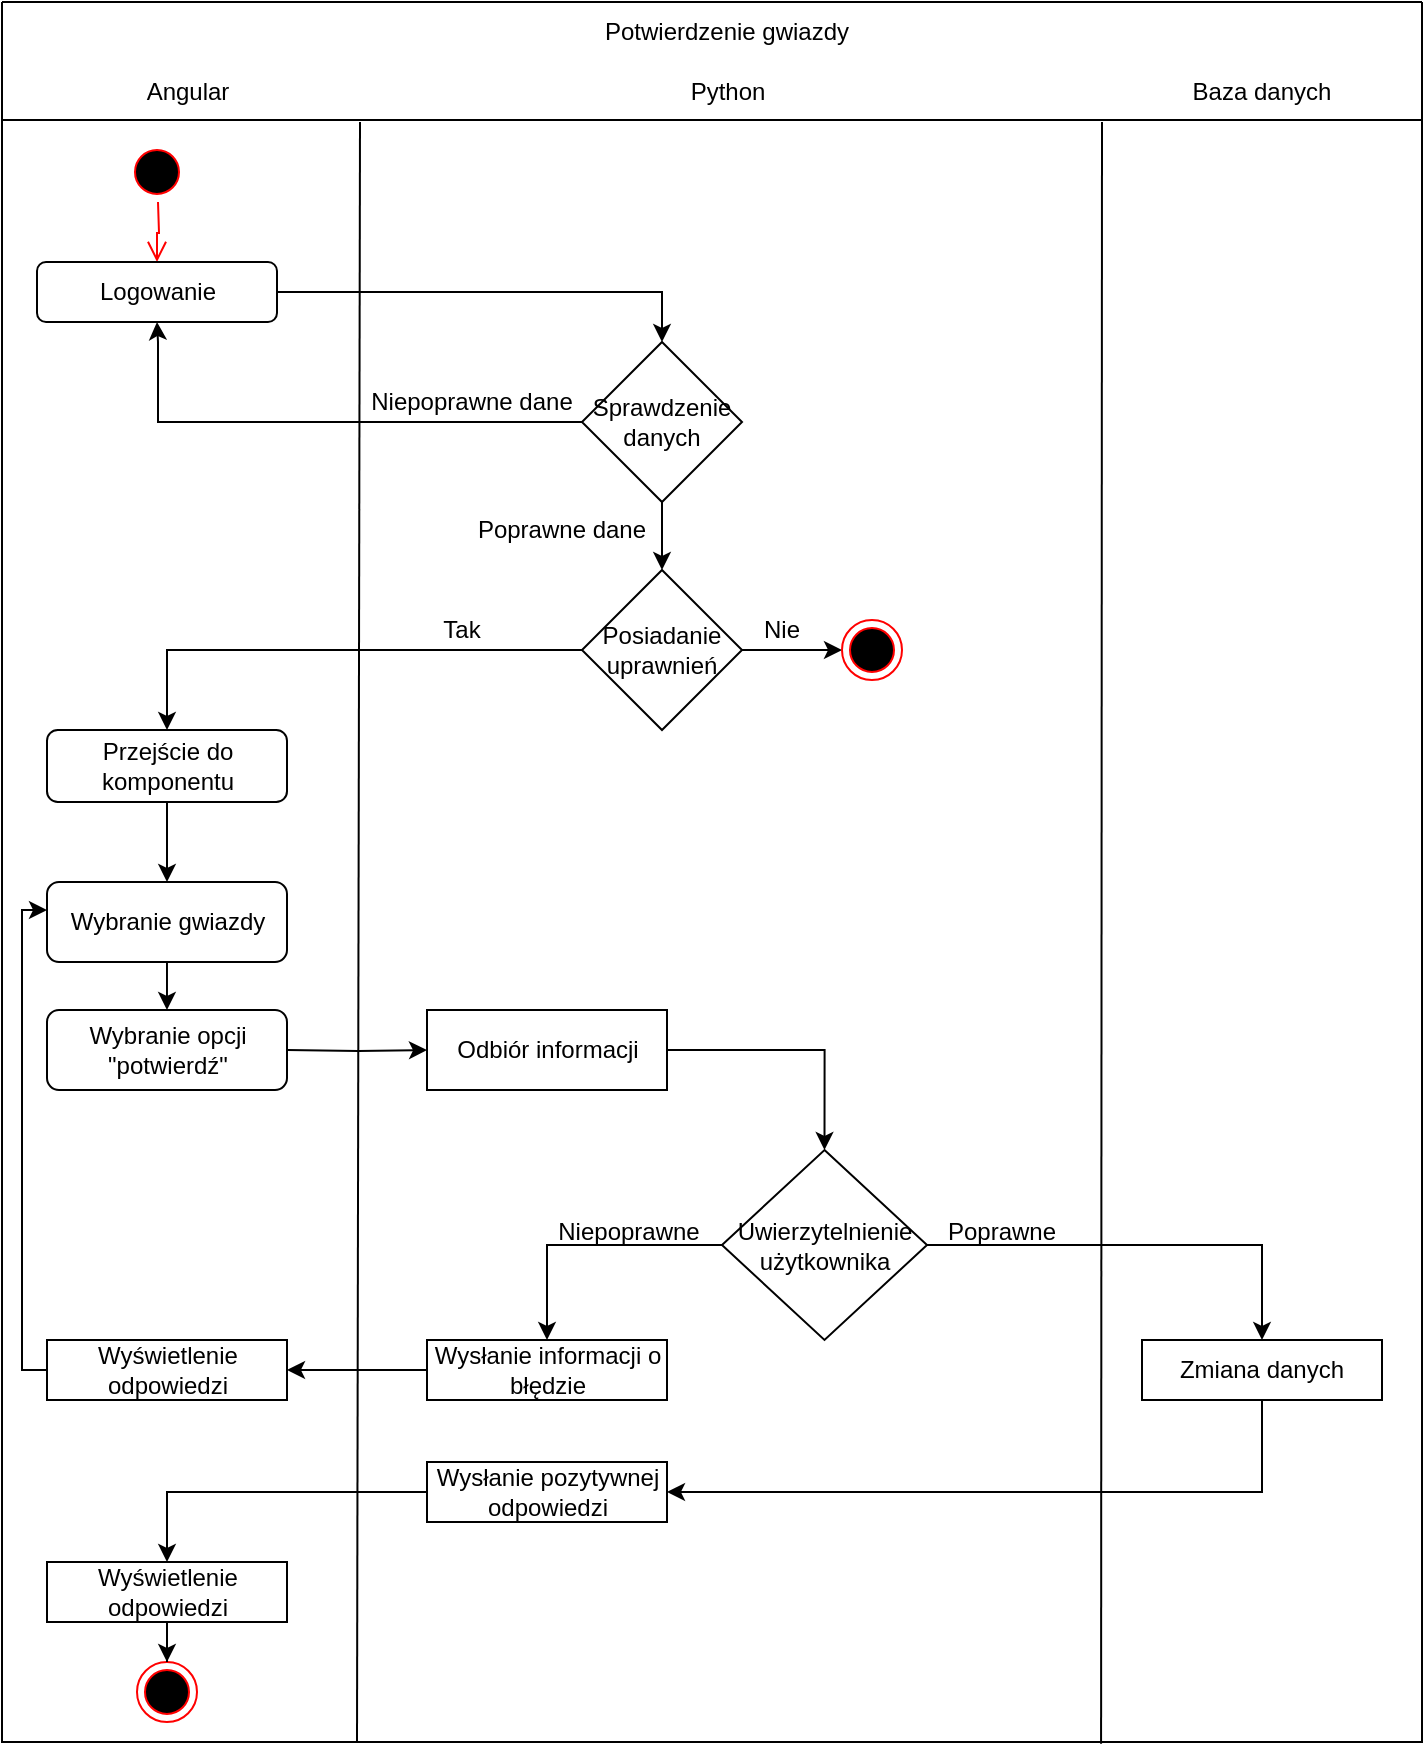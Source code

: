 <mxfile version="15.9.4" type="device"><diagram id="rGkoMExnLRpAWDEv1noq" name="Page-1"><mxGraphModel dx="952" dy="527" grid="1" gridSize="10" guides="1" tooltips="1" connect="1" arrows="1" fold="1" page="1" pageScale="1" pageWidth="827" pageHeight="1169" math="0" shadow="0"><root><mxCell id="0"/><mxCell id="1" parent="0"/><mxCell id="tSsLyJ9cT9BhUdQxHgQa-1" value="" style="swimlane;startSize=0;" parent="1" vertex="1"><mxGeometry x="90" y="20" width="710" height="870" as="geometry"/></mxCell><mxCell id="tSsLyJ9cT9BhUdQxHgQa-2" value="Angular" style="text;html=1;strokeColor=none;fillColor=none;align=center;verticalAlign=middle;whiteSpace=wrap;rounded=0;" parent="tSsLyJ9cT9BhUdQxHgQa-1" vertex="1"><mxGeometry x="62.5" y="30" width="60" height="30" as="geometry"/></mxCell><mxCell id="tSsLyJ9cT9BhUdQxHgQa-3" value="Baza danych" style="text;html=1;strokeColor=none;fillColor=none;align=center;verticalAlign=middle;whiteSpace=wrap;rounded=0;" parent="tSsLyJ9cT9BhUdQxHgQa-1" vertex="1"><mxGeometry x="590" y="30" width="80" height="30" as="geometry"/></mxCell><mxCell id="tSsLyJ9cT9BhUdQxHgQa-4" value="Potwierdzenie gwiazdy" style="text;html=1;strokeColor=none;fillColor=none;align=center;verticalAlign=middle;whiteSpace=wrap;rounded=0;" parent="tSsLyJ9cT9BhUdQxHgQa-1" vertex="1"><mxGeometry x="280" width="165" height="30" as="geometry"/></mxCell><mxCell id="tSsLyJ9cT9BhUdQxHgQa-5" value="Python" style="text;html=1;strokeColor=none;fillColor=none;align=center;verticalAlign=middle;whiteSpace=wrap;rounded=0;" parent="tSsLyJ9cT9BhUdQxHgQa-1" vertex="1"><mxGeometry x="332.5" y="30" width="60" height="30" as="geometry"/></mxCell><mxCell id="tSsLyJ9cT9BhUdQxHgQa-6" value="" style="endArrow=none;html=1;rounded=0;exitX=0.774;exitY=1.001;exitDx=0;exitDy=0;exitPerimeter=0;" parent="tSsLyJ9cT9BhUdQxHgQa-1" source="tSsLyJ9cT9BhUdQxHgQa-1" edge="1"><mxGeometry width="50" height="50" relative="1" as="geometry"><mxPoint x="550" y="460" as="sourcePoint"/><mxPoint x="550" y="60" as="targetPoint"/></mxGeometry></mxCell><mxCell id="tSsLyJ9cT9BhUdQxHgQa-7" value="" style="endArrow=none;html=1;rounded=0;exitX=0.25;exitY=1;exitDx=0;exitDy=0;" parent="tSsLyJ9cT9BhUdQxHgQa-1" source="tSsLyJ9cT9BhUdQxHgQa-1" edge="1"><mxGeometry width="50" height="50" relative="1" as="geometry"><mxPoint x="179.31" y="460" as="sourcePoint"/><mxPoint x="179" y="60" as="targetPoint"/></mxGeometry></mxCell><mxCell id="tSsLyJ9cT9BhUdQxHgQa-8" value="" style="ellipse;html=1;shape=startState;fillColor=#000000;strokeColor=#ff0000;" parent="tSsLyJ9cT9BhUdQxHgQa-1" vertex="1"><mxGeometry x="62.5" y="70" width="30" height="30" as="geometry"/></mxCell><mxCell id="tSsLyJ9cT9BhUdQxHgQa-11" style="edgeStyle=orthogonalEdgeStyle;rounded=0;orthogonalLoop=1;jettySize=auto;html=1;entryX=0.5;entryY=1;entryDx=0;entryDy=0;" parent="tSsLyJ9cT9BhUdQxHgQa-1" source="tSsLyJ9cT9BhUdQxHgQa-13" target="AQEmNwZFc87ZvIWdKT6O-1" edge="1"><mxGeometry relative="1" as="geometry"><mxPoint x="77.5" y="170.0" as="targetPoint"/><Array as="points"><mxPoint x="78" y="210"/><mxPoint x="78" y="170"/></Array></mxGeometry></mxCell><mxCell id="tSsLyJ9cT9BhUdQxHgQa-12" style="edgeStyle=orthogonalEdgeStyle;rounded=0;orthogonalLoop=1;jettySize=auto;html=1;entryX=0.5;entryY=0;entryDx=0;entryDy=0;" parent="tSsLyJ9cT9BhUdQxHgQa-1" source="tSsLyJ9cT9BhUdQxHgQa-13" target="tSsLyJ9cT9BhUdQxHgQa-23" edge="1"><mxGeometry relative="1" as="geometry"/></mxCell><mxCell id="tSsLyJ9cT9BhUdQxHgQa-13" value="Sprawdzenie danych" style="rhombus;whiteSpace=wrap;html=1;" parent="tSsLyJ9cT9BhUdQxHgQa-1" vertex="1"><mxGeometry x="290" y="170" width="80" height="80" as="geometry"/></mxCell><mxCell id="tSsLyJ9cT9BhUdQxHgQa-14" style="edgeStyle=orthogonalEdgeStyle;rounded=0;orthogonalLoop=1;jettySize=auto;html=1;entryX=0.5;entryY=0;entryDx=0;entryDy=0;exitX=0.5;exitY=1;exitDx=0;exitDy=0;" parent="tSsLyJ9cT9BhUdQxHgQa-1" source="AQEmNwZFc87ZvIWdKT6O-3" target="AQEmNwZFc87ZvIWdKT6O-6" edge="1"><mxGeometry relative="1" as="geometry"><mxPoint x="82.483" y="404.0" as="sourcePoint"/><mxPoint x="82.5" y="434.0" as="targetPoint"/></mxGeometry></mxCell><mxCell id="tSsLyJ9cT9BhUdQxHgQa-16" value="Poprawne dane" style="text;html=1;strokeColor=none;fillColor=none;align=center;verticalAlign=middle;whiteSpace=wrap;rounded=0;" parent="tSsLyJ9cT9BhUdQxHgQa-1" vertex="1"><mxGeometry x="230" y="254" width="100" height="20" as="geometry"/></mxCell><mxCell id="tSsLyJ9cT9BhUdQxHgQa-17" value="" style="edgeStyle=orthogonalEdgeStyle;rounded=0;orthogonalLoop=1;jettySize=auto;html=1;" parent="tSsLyJ9cT9BhUdQxHgQa-1" edge="1"><mxGeometry relative="1" as="geometry"><mxPoint x="82.483" y="474.0" as="sourcePoint"/><mxPoint x="82.483" y="504" as="targetPoint"/></mxGeometry></mxCell><mxCell id="tSsLyJ9cT9BhUdQxHgQa-19" style="edgeStyle=orthogonalEdgeStyle;rounded=0;orthogonalLoop=1;jettySize=auto;html=1;" parent="tSsLyJ9cT9BhUdQxHgQa-1" target="tSsLyJ9cT9BhUdQxHgQa-29" edge="1"><mxGeometry relative="1" as="geometry"><mxPoint x="142.5" y="524" as="sourcePoint"/></mxGeometry></mxCell><mxCell id="tSsLyJ9cT9BhUdQxHgQa-21" style="edgeStyle=orthogonalEdgeStyle;rounded=0;orthogonalLoop=1;jettySize=auto;html=1;" parent="tSsLyJ9cT9BhUdQxHgQa-1" source="tSsLyJ9cT9BhUdQxHgQa-23" target="tSsLyJ9cT9BhUdQxHgQa-25" edge="1"><mxGeometry relative="1" as="geometry"/></mxCell><mxCell id="AQEmNwZFc87ZvIWdKT6O-5" style="edgeStyle=orthogonalEdgeStyle;rounded=0;orthogonalLoop=1;jettySize=auto;html=1;entryX=0.5;entryY=0;entryDx=0;entryDy=0;" edge="1" parent="tSsLyJ9cT9BhUdQxHgQa-1" source="tSsLyJ9cT9BhUdQxHgQa-23" target="AQEmNwZFc87ZvIWdKT6O-3"><mxGeometry relative="1" as="geometry"/></mxCell><mxCell id="tSsLyJ9cT9BhUdQxHgQa-23" value="Posiadanie uprawnień" style="rhombus;whiteSpace=wrap;html=1;" parent="tSsLyJ9cT9BhUdQxHgQa-1" vertex="1"><mxGeometry x="290" y="284" width="80" height="80" as="geometry"/></mxCell><mxCell id="tSsLyJ9cT9BhUdQxHgQa-24" style="edgeStyle=orthogonalEdgeStyle;rounded=0;orthogonalLoop=1;jettySize=auto;html=1;exitX=0.5;exitY=1;exitDx=0;exitDy=0;" parent="tSsLyJ9cT9BhUdQxHgQa-1" source="tSsLyJ9cT9BhUdQxHgQa-16" target="tSsLyJ9cT9BhUdQxHgQa-16" edge="1"><mxGeometry relative="1" as="geometry"/></mxCell><mxCell id="tSsLyJ9cT9BhUdQxHgQa-25" value="" style="ellipse;html=1;shape=endState;fillColor=#000000;strokeColor=#ff0000;" parent="tSsLyJ9cT9BhUdQxHgQa-1" vertex="1"><mxGeometry x="420" y="309" width="30" height="30" as="geometry"/></mxCell><mxCell id="tSsLyJ9cT9BhUdQxHgQa-26" value="Tak" style="text;html=1;strokeColor=none;fillColor=none;align=center;verticalAlign=middle;whiteSpace=wrap;rounded=0;" parent="tSsLyJ9cT9BhUdQxHgQa-1" vertex="1"><mxGeometry x="200" y="304" width="60" height="20" as="geometry"/></mxCell><mxCell id="tSsLyJ9cT9BhUdQxHgQa-27" value="Nie" style="text;html=1;strokeColor=none;fillColor=none;align=center;verticalAlign=middle;whiteSpace=wrap;rounded=0;" parent="tSsLyJ9cT9BhUdQxHgQa-1" vertex="1"><mxGeometry x="360" y="304" width="60" height="20" as="geometry"/></mxCell><mxCell id="tSsLyJ9cT9BhUdQxHgQa-28" style="edgeStyle=orthogonalEdgeStyle;rounded=0;orthogonalLoop=1;jettySize=auto;html=1;entryX=0.5;entryY=0;entryDx=0;entryDy=0;" parent="tSsLyJ9cT9BhUdQxHgQa-1" source="tSsLyJ9cT9BhUdQxHgQa-29" target="tSsLyJ9cT9BhUdQxHgQa-32" edge="1"><mxGeometry relative="1" as="geometry"/></mxCell><mxCell id="tSsLyJ9cT9BhUdQxHgQa-29" value="Odbiór informacji" style="rounded=0;whiteSpace=wrap;html=1;" parent="tSsLyJ9cT9BhUdQxHgQa-1" vertex="1"><mxGeometry x="212.5" y="504" width="120" height="40" as="geometry"/></mxCell><mxCell id="tSsLyJ9cT9BhUdQxHgQa-30" style="edgeStyle=orthogonalEdgeStyle;rounded=0;orthogonalLoop=1;jettySize=auto;html=1;entryX=0.5;entryY=0;entryDx=0;entryDy=0;" parent="tSsLyJ9cT9BhUdQxHgQa-1" source="tSsLyJ9cT9BhUdQxHgQa-32" target="tSsLyJ9cT9BhUdQxHgQa-41" edge="1"><mxGeometry relative="1" as="geometry"/></mxCell><mxCell id="tSsLyJ9cT9BhUdQxHgQa-31" style="edgeStyle=orthogonalEdgeStyle;rounded=0;orthogonalLoop=1;jettySize=auto;html=1;entryX=0.5;entryY=0;entryDx=0;entryDy=0;" parent="tSsLyJ9cT9BhUdQxHgQa-1" source="tSsLyJ9cT9BhUdQxHgQa-32" target="tSsLyJ9cT9BhUdQxHgQa-34" edge="1"><mxGeometry relative="1" as="geometry"/></mxCell><mxCell id="tSsLyJ9cT9BhUdQxHgQa-32" value="Uwierzytelnienie użytkownika" style="rhombus;whiteSpace=wrap;html=1;" parent="tSsLyJ9cT9BhUdQxHgQa-1" vertex="1"><mxGeometry x="360" y="574" width="102.5" height="95" as="geometry"/></mxCell><mxCell id="tSsLyJ9cT9BhUdQxHgQa-33" style="edgeStyle=orthogonalEdgeStyle;rounded=0;orthogonalLoop=1;jettySize=auto;html=1;entryX=1;entryY=0.5;entryDx=0;entryDy=0;exitX=0.5;exitY=1;exitDx=0;exitDy=0;" parent="tSsLyJ9cT9BhUdQxHgQa-1" source="tSsLyJ9cT9BhUdQxHgQa-34" target="tSsLyJ9cT9BhUdQxHgQa-36" edge="1"><mxGeometry relative="1" as="geometry"><Array as="points"><mxPoint x="630" y="745"/></Array></mxGeometry></mxCell><mxCell id="tSsLyJ9cT9BhUdQxHgQa-34" value="Zmiana danych" style="rounded=0;whiteSpace=wrap;html=1;" parent="tSsLyJ9cT9BhUdQxHgQa-1" vertex="1"><mxGeometry x="570" y="669" width="120" height="30" as="geometry"/></mxCell><mxCell id="tSsLyJ9cT9BhUdQxHgQa-35" style="edgeStyle=orthogonalEdgeStyle;rounded=0;orthogonalLoop=1;jettySize=auto;html=1;entryX=0.5;entryY=0;entryDx=0;entryDy=0;" parent="tSsLyJ9cT9BhUdQxHgQa-1" source="tSsLyJ9cT9BhUdQxHgQa-36" target="tSsLyJ9cT9BhUdQxHgQa-43" edge="1"><mxGeometry relative="1" as="geometry"/></mxCell><mxCell id="tSsLyJ9cT9BhUdQxHgQa-36" value="Wysłanie pozytywnej odpowiedzi" style="rounded=0;whiteSpace=wrap;html=1;" parent="tSsLyJ9cT9BhUdQxHgQa-1" vertex="1"><mxGeometry x="212.5" y="730" width="120" height="30" as="geometry"/></mxCell><mxCell id="tSsLyJ9cT9BhUdQxHgQa-37" style="edgeStyle=orthogonalEdgeStyle;rounded=0;orthogonalLoop=1;jettySize=auto;html=1;entryX=0;entryY=0.5;entryDx=0;entryDy=0;" parent="tSsLyJ9cT9BhUdQxHgQa-1" source="tSsLyJ9cT9BhUdQxHgQa-38" edge="1"><mxGeometry relative="1" as="geometry"><Array as="points"><mxPoint x="10" y="684"/><mxPoint x="10" y="454"/></Array><mxPoint x="22.5" y="454.0" as="targetPoint"/></mxGeometry></mxCell><mxCell id="tSsLyJ9cT9BhUdQxHgQa-38" value="Wyświetlenie odpowiedzi" style="rounded=0;whiteSpace=wrap;html=1;" parent="tSsLyJ9cT9BhUdQxHgQa-1" vertex="1"><mxGeometry x="22.5" y="669" width="120" height="30" as="geometry"/></mxCell><mxCell id="tSsLyJ9cT9BhUdQxHgQa-39" value="" style="ellipse;html=1;shape=endState;fillColor=#000000;strokeColor=#ff0000;" parent="tSsLyJ9cT9BhUdQxHgQa-1" vertex="1"><mxGeometry x="67.5" y="830" width="30" height="30" as="geometry"/></mxCell><mxCell id="tSsLyJ9cT9BhUdQxHgQa-40" style="edgeStyle=orthogonalEdgeStyle;rounded=0;orthogonalLoop=1;jettySize=auto;html=1;entryX=1;entryY=0.5;entryDx=0;entryDy=0;" parent="tSsLyJ9cT9BhUdQxHgQa-1" source="tSsLyJ9cT9BhUdQxHgQa-41" target="tSsLyJ9cT9BhUdQxHgQa-38" edge="1"><mxGeometry relative="1" as="geometry"/></mxCell><mxCell id="tSsLyJ9cT9BhUdQxHgQa-41" value="Wysłanie informacji o błędzie" style="rounded=0;whiteSpace=wrap;html=1;" parent="tSsLyJ9cT9BhUdQxHgQa-1" vertex="1"><mxGeometry x="212.5" y="669" width="120" height="30" as="geometry"/></mxCell><mxCell id="tSsLyJ9cT9BhUdQxHgQa-42" style="edgeStyle=orthogonalEdgeStyle;rounded=0;orthogonalLoop=1;jettySize=auto;html=1;entryX=0.5;entryY=0;entryDx=0;entryDy=0;" parent="tSsLyJ9cT9BhUdQxHgQa-1" source="tSsLyJ9cT9BhUdQxHgQa-43" target="tSsLyJ9cT9BhUdQxHgQa-39" edge="1"><mxGeometry relative="1" as="geometry"/></mxCell><mxCell id="tSsLyJ9cT9BhUdQxHgQa-43" value="Wyświetlenie odpowiedzi" style="rounded=0;whiteSpace=wrap;html=1;" parent="tSsLyJ9cT9BhUdQxHgQa-1" vertex="1"><mxGeometry x="22.5" y="780" width="120" height="30" as="geometry"/></mxCell><mxCell id="tSsLyJ9cT9BhUdQxHgQa-44" value="Poprawne" style="text;html=1;strokeColor=none;fillColor=none;align=center;verticalAlign=middle;whiteSpace=wrap;rounded=0;" parent="tSsLyJ9cT9BhUdQxHgQa-1" vertex="1"><mxGeometry x="470" y="605" width="60" height="20" as="geometry"/></mxCell><mxCell id="tSsLyJ9cT9BhUdQxHgQa-45" value="Niepoprawne" style="text;html=1;strokeColor=none;fillColor=none;align=center;verticalAlign=middle;whiteSpace=wrap;rounded=0;" parent="tSsLyJ9cT9BhUdQxHgQa-1" vertex="1"><mxGeometry x="276" y="602.5" width="75" height="25" as="geometry"/></mxCell><mxCell id="tSsLyJ9cT9BhUdQxHgQa-46" value="" style="edgeStyle=orthogonalEdgeStyle;html=1;verticalAlign=bottom;endArrow=open;endSize=8;strokeColor=#ff0000;rounded=0;entryX=0.5;entryY=0;entryDx=0;entryDy=0;" parent="tSsLyJ9cT9BhUdQxHgQa-1" target="AQEmNwZFc87ZvIWdKT6O-1" edge="1"><mxGeometry relative="1" as="geometry"><mxPoint x="77.5" y="130" as="targetPoint"/><mxPoint x="78" y="100" as="sourcePoint"/></mxGeometry></mxCell><mxCell id="tSsLyJ9cT9BhUdQxHgQa-47" value="Niepoprawne dane" style="text;html=1;strokeColor=none;fillColor=none;align=center;verticalAlign=middle;whiteSpace=wrap;rounded=0;" parent="tSsLyJ9cT9BhUdQxHgQa-1" vertex="1"><mxGeometry x="170" y="190" width="130" height="20" as="geometry"/></mxCell><mxCell id="AQEmNwZFc87ZvIWdKT6O-2" style="edgeStyle=orthogonalEdgeStyle;rounded=0;orthogonalLoop=1;jettySize=auto;html=1;entryX=0.5;entryY=0;entryDx=0;entryDy=0;" edge="1" parent="tSsLyJ9cT9BhUdQxHgQa-1" source="AQEmNwZFc87ZvIWdKT6O-1" target="tSsLyJ9cT9BhUdQxHgQa-13"><mxGeometry relative="1" as="geometry"/></mxCell><mxCell id="AQEmNwZFc87ZvIWdKT6O-1" value="&lt;span&gt;Logowanie&lt;/span&gt;" style="rounded=1;whiteSpace=wrap;html=1;" vertex="1" parent="tSsLyJ9cT9BhUdQxHgQa-1"><mxGeometry x="17.5" y="130" width="120" height="30" as="geometry"/></mxCell><mxCell id="AQEmNwZFc87ZvIWdKT6O-3" value="Przejście do komponentu" style="rounded=1;whiteSpace=wrap;html=1;" vertex="1" parent="tSsLyJ9cT9BhUdQxHgQa-1"><mxGeometry x="22.5" y="364" width="120" height="36" as="geometry"/></mxCell><mxCell id="AQEmNwZFc87ZvIWdKT6O-6" value="Wybranie gwiazdy" style="rounded=1;whiteSpace=wrap;html=1;" vertex="1" parent="tSsLyJ9cT9BhUdQxHgQa-1"><mxGeometry x="22.5" y="440" width="120" height="40" as="geometry"/></mxCell><mxCell id="AQEmNwZFc87ZvIWdKT6O-8" value="Wybranie opcji &quot;potwierdź&quot;" style="rounded=1;whiteSpace=wrap;html=1;" vertex="1" parent="tSsLyJ9cT9BhUdQxHgQa-1"><mxGeometry x="22.5" y="504" width="120" height="40" as="geometry"/></mxCell><mxCell id="tSsLyJ9cT9BhUdQxHgQa-48" value="" style="endArrow=none;html=1;rounded=0;" parent="1" edge="1"><mxGeometry width="50" height="50" relative="1" as="geometry"><mxPoint x="90" y="79" as="sourcePoint"/><mxPoint x="800" y="79" as="targetPoint"/></mxGeometry></mxCell></root></mxGraphModel></diagram></mxfile>